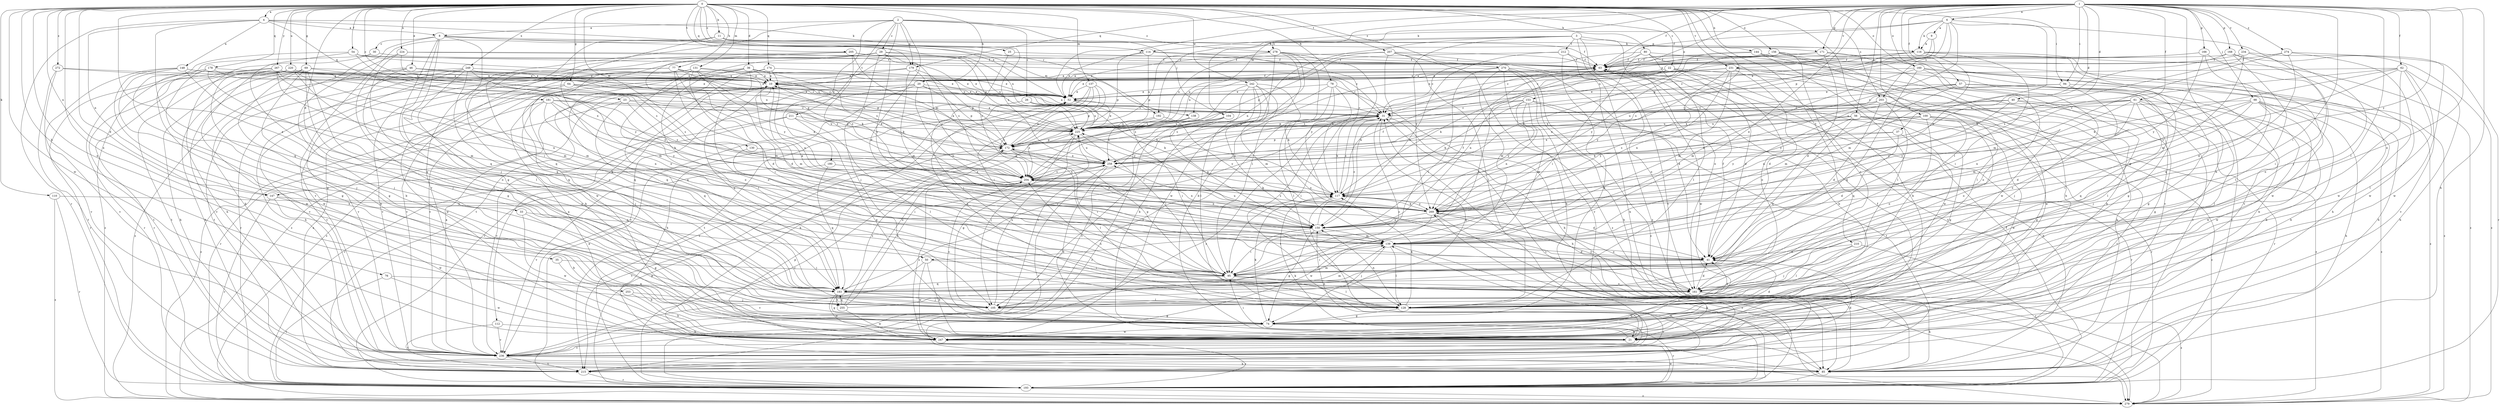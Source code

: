 strict digraph  {
0;
1;
2;
3;
4;
6;
8;
9;
10;
11;
20;
21;
22;
23;
25;
26;
29;
30;
31;
33;
35;
36;
37;
40;
41;
46;
50;
52;
54;
56;
57;
61;
62;
63;
64;
69;
74;
76;
77;
78;
80;
85;
94;
95;
98;
100;
104;
105;
110;
112;
114;
116;
117;
128;
130;
131;
137;
138;
139;
144;
147;
148;
150;
153;
156;
160;
161;
166;
168;
171;
172;
174;
178;
179;
180;
181;
183;
192;
193;
203;
204;
205;
207;
210;
211;
212;
215;
220;
224;
225;
231;
234;
236;
242;
247;
249;
253;
255;
258;
267;
269;
270;
272;
274;
278;
279;
0 -> 4  [label=a];
0 -> 11  [label=b];
0 -> 20  [label=b];
0 -> 22  [label=c];
0 -> 23  [label=c];
0 -> 25  [label=c];
0 -> 33  [label=d];
0 -> 35  [label=d];
0 -> 36  [label=d];
0 -> 46  [label=e];
0 -> 50  [label=e];
0 -> 54  [label=f];
0 -> 64  [label=g];
0 -> 69  [label=g];
0 -> 76  [label=h];
0 -> 77  [label=h];
0 -> 78  [label=h];
0 -> 80  [label=h];
0 -> 94  [label=i];
0 -> 110  [label=k];
0 -> 128  [label=l];
0 -> 130  [label=m];
0 -> 131  [label=m];
0 -> 137  [label=m];
0 -> 144  [label=n];
0 -> 147  [label=n];
0 -> 153  [label=o];
0 -> 156  [label=o];
0 -> 160  [label=o];
0 -> 174  [label=q];
0 -> 178  [label=q];
0 -> 179  [label=q];
0 -> 192  [label=r];
0 -> 203  [label=s];
0 -> 205  [label=t];
0 -> 207  [label=t];
0 -> 210  [label=t];
0 -> 220  [label=u];
0 -> 224  [label=u];
0 -> 231  [label=v];
0 -> 242  [label=w];
0 -> 247  [label=w];
0 -> 249  [label=x];
0 -> 253  [label=x];
0 -> 255  [label=x];
0 -> 267  [label=y];
0 -> 269  [label=y];
0 -> 270  [label=z];
0 -> 272  [label=z];
1 -> 6  [label=a];
1 -> 21  [label=b];
1 -> 37  [label=d];
1 -> 40  [label=d];
1 -> 50  [label=e];
1 -> 52  [label=e];
1 -> 56  [label=f];
1 -> 57  [label=f];
1 -> 61  [label=f];
1 -> 62  [label=f];
1 -> 63  [label=f];
1 -> 74  [label=g];
1 -> 85  [label=h];
1 -> 94  [label=i];
1 -> 95  [label=i];
1 -> 98  [label=j];
1 -> 100  [label=j];
1 -> 128  [label=l];
1 -> 138  [label=m];
1 -> 160  [label=o];
1 -> 161  [label=o];
1 -> 166  [label=p];
1 -> 168  [label=p];
1 -> 171  [label=p];
1 -> 179  [label=q];
1 -> 192  [label=r];
1 -> 231  [label=v];
1 -> 234  [label=v];
1 -> 258  [label=x];
1 -> 269  [label=y];
1 -> 274  [label=z];
2 -> 8  [label=a];
2 -> 26  [label=c];
2 -> 29  [label=c];
2 -> 41  [label=d];
2 -> 104  [label=j];
2 -> 112  [label=k];
2 -> 179  [label=q];
2 -> 180  [label=q];
2 -> 211  [label=t];
2 -> 236  [label=v];
2 -> 278  [label=z];
3 -> 104  [label=j];
3 -> 147  [label=n];
3 -> 161  [label=o];
3 -> 171  [label=p];
3 -> 212  [label=t];
3 -> 215  [label=t];
3 -> 269  [label=y];
3 -> 278  [label=z];
3 -> 279  [label=z];
4 -> 8  [label=a];
4 -> 52  [label=e];
4 -> 114  [label=k];
4 -> 147  [label=n];
4 -> 148  [label=n];
4 -> 181  [label=q];
4 -> 183  [label=q];
4 -> 193  [label=r];
6 -> 9  [label=a];
6 -> 63  [label=f];
6 -> 105  [label=j];
6 -> 114  [label=k];
6 -> 116  [label=k];
6 -> 150  [label=n];
6 -> 172  [label=p];
6 -> 203  [label=s];
6 -> 204  [label=s];
8 -> 30  [label=c];
8 -> 74  [label=g];
8 -> 85  [label=h];
8 -> 95  [label=i];
8 -> 105  [label=j];
8 -> 116  [label=k];
8 -> 138  [label=m];
8 -> 183  [label=q];
8 -> 225  [label=u];
9 -> 116  [label=k];
9 -> 172  [label=p];
9 -> 225  [label=u];
10 -> 52  [label=e];
10 -> 63  [label=f];
10 -> 139  [label=m];
10 -> 183  [label=q];
11 -> 63  [label=f];
11 -> 116  [label=k];
11 -> 161  [label=o];
11 -> 183  [label=q];
11 -> 236  [label=v];
11 -> 258  [label=x];
20 -> 52  [label=e];
20 -> 85  [label=h];
20 -> 117  [label=k];
20 -> 150  [label=n];
20 -> 172  [label=p];
20 -> 193  [label=r];
20 -> 236  [label=v];
21 -> 31  [label=c];
21 -> 63  [label=f];
21 -> 95  [label=i];
21 -> 150  [label=n];
21 -> 236  [label=v];
22 -> 10  [label=a];
22 -> 41  [label=d];
22 -> 85  [label=h];
22 -> 117  [label=k];
22 -> 150  [label=n];
22 -> 161  [label=o];
22 -> 225  [label=u];
22 -> 247  [label=w];
23 -> 31  [label=c];
23 -> 172  [label=p];
23 -> 183  [label=q];
23 -> 193  [label=r];
23 -> 204  [label=s];
25 -> 63  [label=f];
25 -> 204  [label=s];
26 -> 31  [label=c];
26 -> 95  [label=i];
26 -> 117  [label=k];
26 -> 225  [label=u];
29 -> 63  [label=f];
29 -> 105  [label=j];
29 -> 204  [label=s];
29 -> 215  [label=t];
29 -> 225  [label=u];
29 -> 247  [label=w];
29 -> 269  [label=y];
29 -> 279  [label=z];
30 -> 63  [label=f];
30 -> 85  [label=h];
30 -> 279  [label=z];
31 -> 10  [label=a];
31 -> 74  [label=g];
31 -> 85  [label=h];
31 -> 95  [label=i];
31 -> 117  [label=k];
31 -> 215  [label=t];
31 -> 225  [label=u];
33 -> 74  [label=g];
33 -> 150  [label=n];
33 -> 247  [label=w];
35 -> 21  [label=b];
35 -> 95  [label=i];
36 -> 10  [label=a];
36 -> 52  [label=e];
36 -> 117  [label=k];
36 -> 128  [label=l];
36 -> 161  [label=o];
36 -> 183  [label=q];
36 -> 236  [label=v];
37 -> 41  [label=d];
37 -> 172  [label=p];
37 -> 193  [label=r];
37 -> 258  [label=x];
40 -> 31  [label=c];
40 -> 74  [label=g];
40 -> 150  [label=n];
40 -> 193  [label=r];
40 -> 225  [label=u];
41 -> 63  [label=f];
41 -> 95  [label=i];
41 -> 225  [label=u];
46 -> 10  [label=a];
46 -> 52  [label=e];
46 -> 74  [label=g];
46 -> 105  [label=j];
46 -> 172  [label=p];
46 -> 279  [label=z];
50 -> 21  [label=b];
50 -> 95  [label=i];
50 -> 236  [label=v];
50 -> 247  [label=w];
52 -> 31  [label=c];
52 -> 204  [label=s];
52 -> 269  [label=y];
54 -> 31  [label=c];
54 -> 63  [label=f];
54 -> 74  [label=g];
54 -> 183  [label=q];
54 -> 225  [label=u];
54 -> 269  [label=y];
56 -> 74  [label=g];
56 -> 183  [label=q];
56 -> 193  [label=r];
56 -> 204  [label=s];
56 -> 225  [label=u];
56 -> 247  [label=w];
56 -> 269  [label=y];
57 -> 21  [label=b];
57 -> 52  [label=e];
57 -> 74  [label=g];
57 -> 105  [label=j];
57 -> 128  [label=l];
57 -> 139  [label=m];
57 -> 258  [label=x];
57 -> 269  [label=y];
61 -> 21  [label=b];
61 -> 31  [label=c];
61 -> 95  [label=i];
61 -> 128  [label=l];
61 -> 139  [label=m];
61 -> 150  [label=n];
61 -> 225  [label=u];
61 -> 247  [label=w];
61 -> 269  [label=y];
62 -> 10  [label=a];
62 -> 85  [label=h];
62 -> 105  [label=j];
62 -> 117  [label=k];
62 -> 128  [label=l];
62 -> 204  [label=s];
62 -> 236  [label=v];
62 -> 269  [label=y];
63 -> 10  [label=a];
63 -> 21  [label=b];
63 -> 215  [label=t];
63 -> 247  [label=w];
64 -> 52  [label=e];
64 -> 204  [label=s];
64 -> 225  [label=u];
64 -> 236  [label=v];
64 -> 247  [label=w];
69 -> 10  [label=a];
69 -> 21  [label=b];
69 -> 74  [label=g];
69 -> 85  [label=h];
69 -> 105  [label=j];
69 -> 128  [label=l];
69 -> 172  [label=p];
69 -> 236  [label=v];
74 -> 21  [label=b];
74 -> 41  [label=d];
74 -> 117  [label=k];
74 -> 193  [label=r];
74 -> 204  [label=s];
74 -> 247  [label=w];
76 -> 183  [label=q];
76 -> 193  [label=r];
76 -> 247  [label=w];
77 -> 10  [label=a];
77 -> 41  [label=d];
77 -> 52  [label=e];
77 -> 139  [label=m];
77 -> 193  [label=r];
77 -> 204  [label=s];
77 -> 236  [label=v];
78 -> 52  [label=e];
78 -> 85  [label=h];
78 -> 128  [label=l];
78 -> 161  [label=o];
78 -> 204  [label=s];
78 -> 236  [label=v];
80 -> 21  [label=b];
80 -> 31  [label=c];
80 -> 63  [label=f];
80 -> 95  [label=i];
80 -> 128  [label=l];
80 -> 193  [label=r];
85 -> 172  [label=p];
85 -> 193  [label=r];
94 -> 52  [label=e];
94 -> 161  [label=o];
94 -> 258  [label=x];
94 -> 279  [label=z];
95 -> 63  [label=f];
95 -> 128  [label=l];
95 -> 161  [label=o];
95 -> 172  [label=p];
95 -> 183  [label=q];
98 -> 21  [label=b];
98 -> 31  [label=c];
98 -> 41  [label=d];
98 -> 85  [label=h];
98 -> 105  [label=j];
98 -> 183  [label=q];
98 -> 247  [label=w];
98 -> 269  [label=y];
98 -> 279  [label=z];
100 -> 74  [label=g];
100 -> 117  [label=k];
100 -> 161  [label=o];
100 -> 215  [label=t];
100 -> 225  [label=u];
100 -> 258  [label=x];
100 -> 279  [label=z];
104 -> 150  [label=n];
104 -> 225  [label=u];
104 -> 236  [label=v];
104 -> 279  [label=z];
105 -> 31  [label=c];
105 -> 74  [label=g];
105 -> 225  [label=u];
110 -> 193  [label=r];
110 -> 269  [label=y];
110 -> 279  [label=z];
112 -> 21  [label=b];
112 -> 215  [label=t];
112 -> 236  [label=v];
114 -> 52  [label=e];
114 -> 63  [label=f];
114 -> 172  [label=p];
114 -> 225  [label=u];
114 -> 269  [label=y];
116 -> 10  [label=a];
116 -> 63  [label=f];
116 -> 95  [label=i];
116 -> 139  [label=m];
116 -> 204  [label=s];
116 -> 247  [label=w];
116 -> 279  [label=z];
117 -> 31  [label=c];
117 -> 41  [label=d];
117 -> 63  [label=f];
117 -> 215  [label=t];
117 -> 269  [label=y];
128 -> 41  [label=d];
128 -> 52  [label=e];
128 -> 74  [label=g];
128 -> 117  [label=k];
128 -> 150  [label=n];
128 -> 204  [label=s];
128 -> 236  [label=v];
130 -> 95  [label=i];
130 -> 258  [label=x];
131 -> 10  [label=a];
131 -> 31  [label=c];
131 -> 41  [label=d];
131 -> 95  [label=i];
131 -> 161  [label=o];
131 -> 183  [label=q];
131 -> 204  [label=s];
131 -> 236  [label=v];
137 -> 52  [label=e];
137 -> 85  [label=h];
137 -> 95  [label=i];
137 -> 172  [label=p];
137 -> 193  [label=r];
137 -> 215  [label=t];
138 -> 95  [label=i];
138 -> 225  [label=u];
138 -> 258  [label=x];
139 -> 41  [label=d];
139 -> 85  [label=h];
139 -> 95  [label=i];
139 -> 105  [label=j];
139 -> 128  [label=l];
144 -> 63  [label=f];
144 -> 117  [label=k];
144 -> 128  [label=l];
144 -> 193  [label=r];
144 -> 236  [label=v];
147 -> 21  [label=b];
147 -> 193  [label=r];
147 -> 247  [label=w];
147 -> 269  [label=y];
148 -> 10  [label=a];
148 -> 52  [label=e];
148 -> 74  [label=g];
148 -> 139  [label=m];
148 -> 236  [label=v];
148 -> 247  [label=w];
150 -> 10  [label=a];
150 -> 31  [label=c];
150 -> 63  [label=f];
150 -> 74  [label=g];
150 -> 95  [label=i];
150 -> 139  [label=m];
150 -> 258  [label=x];
153 -> 31  [label=c];
153 -> 85  [label=h];
153 -> 117  [label=k];
153 -> 139  [label=m];
153 -> 150  [label=n];
153 -> 172  [label=p];
153 -> 215  [label=t];
153 -> 269  [label=y];
156 -> 21  [label=b];
156 -> 31  [label=c];
156 -> 63  [label=f];
156 -> 85  [label=h];
156 -> 128  [label=l];
156 -> 161  [label=o];
156 -> 269  [label=y];
160 -> 10  [label=a];
160 -> 74  [label=g];
160 -> 85  [label=h];
160 -> 139  [label=m];
160 -> 161  [label=o];
160 -> 183  [label=q];
160 -> 279  [label=z];
161 -> 41  [label=d];
161 -> 85  [label=h];
161 -> 247  [label=w];
161 -> 269  [label=y];
161 -> 279  [label=z];
166 -> 31  [label=c];
166 -> 41  [label=d];
166 -> 63  [label=f];
166 -> 95  [label=i];
166 -> 269  [label=y];
168 -> 63  [label=f];
168 -> 128  [label=l];
168 -> 247  [label=w];
168 -> 258  [label=x];
168 -> 279  [label=z];
171 -> 31  [label=c];
171 -> 41  [label=d];
171 -> 63  [label=f];
171 -> 236  [label=v];
171 -> 247  [label=w];
172 -> 10  [label=a];
172 -> 52  [label=e];
172 -> 95  [label=i];
172 -> 128  [label=l];
172 -> 193  [label=r];
172 -> 258  [label=x];
174 -> 10  [label=a];
174 -> 52  [label=e];
174 -> 150  [label=n];
174 -> 183  [label=q];
174 -> 236  [label=v];
178 -> 10  [label=a];
178 -> 21  [label=b];
178 -> 31  [label=c];
178 -> 105  [label=j];
178 -> 161  [label=o];
178 -> 193  [label=r];
179 -> 10  [label=a];
179 -> 139  [label=m];
179 -> 172  [label=p];
179 -> 204  [label=s];
179 -> 279  [label=z];
180 -> 183  [label=q];
180 -> 204  [label=s];
180 -> 236  [label=v];
180 -> 269  [label=y];
181 -> 31  [label=c];
181 -> 105  [label=j];
181 -> 117  [label=k];
181 -> 150  [label=n];
181 -> 225  [label=u];
181 -> 269  [label=y];
181 -> 279  [label=z];
183 -> 31  [label=c];
183 -> 74  [label=g];
183 -> 105  [label=j];
183 -> 128  [label=l];
183 -> 139  [label=m];
183 -> 204  [label=s];
183 -> 247  [label=w];
183 -> 255  [label=h];
192 -> 204  [label=s];
192 -> 225  [label=u];
192 -> 269  [label=y];
193 -> 31  [label=c];
193 -> 52  [label=e];
193 -> 63  [label=f];
193 -> 139  [label=m];
193 -> 247  [label=w];
193 -> 269  [label=y];
193 -> 279  [label=z];
203 -> 31  [label=c];
203 -> 41  [label=d];
203 -> 161  [label=o];
203 -> 183  [label=q];
203 -> 258  [label=x];
203 -> 269  [label=y];
203 -> 279  [label=z];
204 -> 117  [label=k];
204 -> 150  [label=n];
204 -> 215  [label=t];
204 -> 258  [label=x];
205 -> 63  [label=f];
205 -> 117  [label=k];
205 -> 183  [label=q];
205 -> 225  [label=u];
205 -> 258  [label=x];
205 -> 269  [label=y];
207 -> 52  [label=e];
207 -> 63  [label=f];
207 -> 128  [label=l];
207 -> 150  [label=n];
207 -> 161  [label=o];
207 -> 225  [label=u];
207 -> 279  [label=z];
210 -> 41  [label=d];
210 -> 105  [label=j];
210 -> 128  [label=l];
210 -> 193  [label=r];
211 -> 74  [label=g];
211 -> 128  [label=l];
211 -> 193  [label=r];
211 -> 225  [label=u];
211 -> 236  [label=v];
212 -> 63  [label=f];
212 -> 74  [label=g];
212 -> 85  [label=h];
212 -> 150  [label=n];
212 -> 172  [label=p];
215 -> 10  [label=a];
215 -> 31  [label=c];
215 -> 193  [label=r];
220 -> 10  [label=a];
220 -> 85  [label=h];
220 -> 139  [label=m];
220 -> 161  [label=o];
220 -> 193  [label=r];
220 -> 215  [label=t];
220 -> 225  [label=u];
220 -> 247  [label=w];
220 -> 269  [label=y];
224 -> 21  [label=b];
224 -> 63  [label=f];
224 -> 128  [label=l];
224 -> 204  [label=s];
224 -> 225  [label=u];
225 -> 10  [label=a];
225 -> 52  [label=e];
225 -> 74  [label=g];
225 -> 95  [label=i];
225 -> 105  [label=j];
225 -> 172  [label=p];
231 -> 10  [label=a];
231 -> 21  [label=b];
231 -> 41  [label=d];
231 -> 52  [label=e];
231 -> 139  [label=m];
231 -> 150  [label=n];
231 -> 204  [label=s];
231 -> 247  [label=w];
231 -> 269  [label=y];
234 -> 63  [label=f];
234 -> 117  [label=k];
234 -> 139  [label=m];
234 -> 161  [label=o];
234 -> 247  [label=w];
236 -> 10  [label=a];
236 -> 41  [label=d];
236 -> 85  [label=h];
236 -> 117  [label=k];
236 -> 215  [label=t];
242 -> 21  [label=b];
242 -> 52  [label=e];
242 -> 117  [label=k];
242 -> 128  [label=l];
242 -> 139  [label=m];
242 -> 150  [label=n];
242 -> 204  [label=s];
242 -> 236  [label=v];
247 -> 10  [label=a];
247 -> 193  [label=r];
247 -> 204  [label=s];
249 -> 10  [label=a];
249 -> 21  [label=b];
249 -> 85  [label=h];
249 -> 117  [label=k];
249 -> 139  [label=m];
249 -> 183  [label=q];
249 -> 215  [label=t];
249 -> 236  [label=v];
253 -> 21  [label=b];
253 -> 105  [label=j];
255 -> 139  [label=m];
255 -> 183  [label=q];
255 -> 225  [label=u];
255 -> 247  [label=w];
255 -> 258  [label=x];
258 -> 10  [label=a];
258 -> 21  [label=b];
258 -> 193  [label=r];
258 -> 204  [label=s];
258 -> 225  [label=u];
267 -> 10  [label=a];
267 -> 31  [label=c];
267 -> 105  [label=j];
267 -> 139  [label=m];
267 -> 150  [label=n];
267 -> 193  [label=r];
267 -> 215  [label=t];
267 -> 258  [label=x];
269 -> 117  [label=k];
269 -> 150  [label=n];
269 -> 161  [label=o];
269 -> 204  [label=s];
269 -> 247  [label=w];
269 -> 279  [label=z];
270 -> 10  [label=a];
270 -> 21  [label=b];
270 -> 41  [label=d];
270 -> 85  [label=h];
270 -> 95  [label=i];
270 -> 139  [label=m];
270 -> 236  [label=v];
270 -> 279  [label=z];
272 -> 10  [label=a];
272 -> 52  [label=e];
272 -> 215  [label=t];
272 -> 236  [label=v];
274 -> 63  [label=f];
274 -> 139  [label=m];
274 -> 183  [label=q];
274 -> 193  [label=r];
274 -> 247  [label=w];
278 -> 21  [label=b];
278 -> 63  [label=f];
278 -> 95  [label=i];
278 -> 105  [label=j];
278 -> 117  [label=k];
278 -> 172  [label=p];
278 -> 225  [label=u];
278 -> 247  [label=w];
279 -> 172  [label=p];
}
